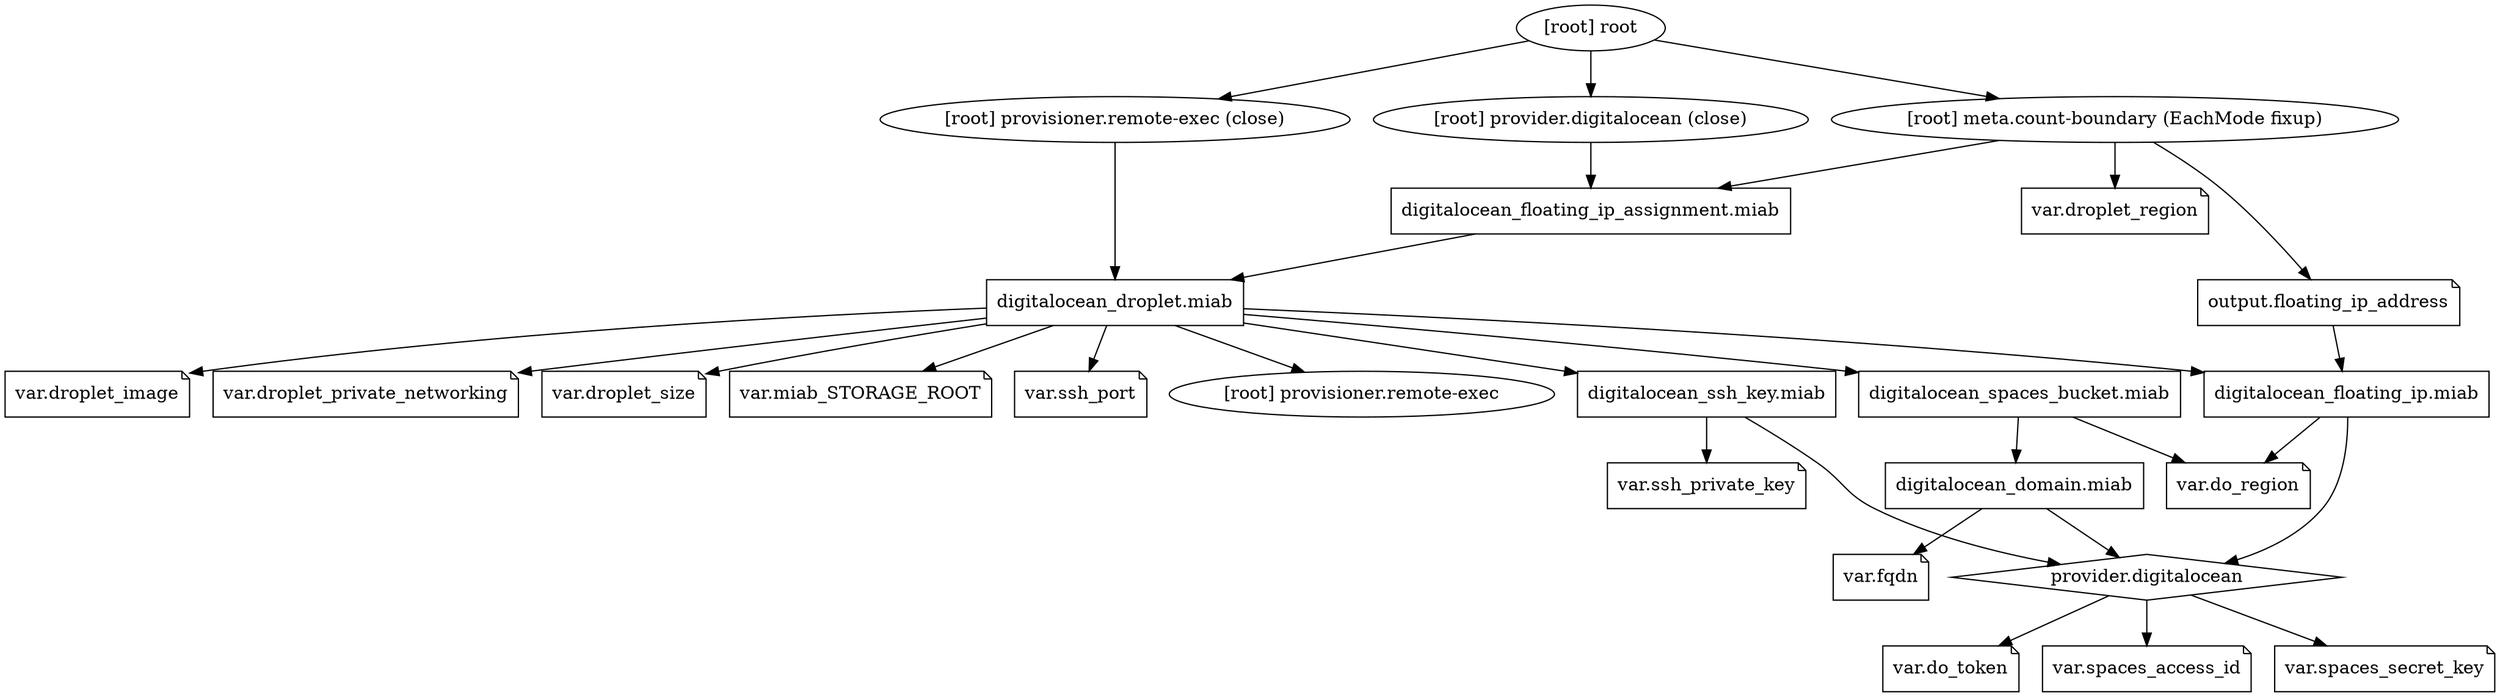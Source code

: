 digraph {
	compound = "true"
	newrank = "true"
	subgraph "root" {
		"[root] digitalocean_domain.miab" [label = "digitalocean_domain.miab", shape = "box"]
		"[root] digitalocean_droplet.miab" [label = "digitalocean_droplet.miab", shape = "box"]
		"[root] digitalocean_floating_ip.miab" [label = "digitalocean_floating_ip.miab", shape = "box"]
		"[root] digitalocean_floating_ip_assignment.miab" [label = "digitalocean_floating_ip_assignment.miab", shape = "box"]
		"[root] digitalocean_spaces_bucket.miab" [label = "digitalocean_spaces_bucket.miab", shape = "box"]
		"[root] digitalocean_ssh_key.miab" [label = "digitalocean_ssh_key.miab", shape = "box"]
		"[root] output.floating_ip_address" [label = "output.floating_ip_address", shape = "note"]
		"[root] provider.digitalocean" [label = "provider.digitalocean", shape = "diamond"]
		"[root] var.do_region" [label = "var.do_region", shape = "note"]
		"[root] var.do_token" [label = "var.do_token", shape = "note"]
		"[root] var.droplet_image" [label = "var.droplet_image", shape = "note"]
		"[root] var.droplet_private_networking" [label = "var.droplet_private_networking", shape = "note"]
		"[root] var.droplet_region" [label = "var.droplet_region", shape = "note"]
		"[root] var.droplet_size" [label = "var.droplet_size", shape = "note"]
		"[root] var.fqdn" [label = "var.fqdn", shape = "note"]
		"[root] var.miab_STORAGE_ROOT" [label = "var.miab_STORAGE_ROOT", shape = "note"]
		"[root] var.spaces_access_id" [label = "var.spaces_access_id", shape = "note"]
		"[root] var.spaces_secret_key" [label = "var.spaces_secret_key", shape = "note"]
		"[root] var.ssh_port" [label = "var.ssh_port", shape = "note"]
		"[root] var.ssh_private_key" [label = "var.ssh_private_key", shape = "note"]
		"[root] digitalocean_domain.miab" -> "[root] provider.digitalocean"
		"[root] digitalocean_domain.miab" -> "[root] var.fqdn"
		"[root] digitalocean_droplet.miab" -> "[root] digitalocean_floating_ip.miab"
		"[root] digitalocean_droplet.miab" -> "[root] digitalocean_spaces_bucket.miab"
		"[root] digitalocean_droplet.miab" -> "[root] digitalocean_ssh_key.miab"
		"[root] digitalocean_droplet.miab" -> "[root] provisioner.remote-exec"
		"[root] digitalocean_droplet.miab" -> "[root] var.droplet_image"
		"[root] digitalocean_droplet.miab" -> "[root] var.droplet_private_networking"
		"[root] digitalocean_droplet.miab" -> "[root] var.droplet_size"
		"[root] digitalocean_droplet.miab" -> "[root] var.miab_STORAGE_ROOT"
		"[root] digitalocean_droplet.miab" -> "[root] var.ssh_port"
		"[root] digitalocean_floating_ip.miab" -> "[root] provider.digitalocean"
		"[root] digitalocean_floating_ip.miab" -> "[root] var.do_region"
		"[root] digitalocean_floating_ip_assignment.miab" -> "[root] digitalocean_droplet.miab"
		"[root] digitalocean_spaces_bucket.miab" -> "[root] digitalocean_domain.miab"
		"[root] digitalocean_spaces_bucket.miab" -> "[root] var.do_region"
		"[root] digitalocean_ssh_key.miab" -> "[root] provider.digitalocean"
		"[root] digitalocean_ssh_key.miab" -> "[root] var.ssh_private_key"
		"[root] meta.count-boundary (EachMode fixup)" -> "[root] digitalocean_floating_ip_assignment.miab"
		"[root] meta.count-boundary (EachMode fixup)" -> "[root] output.floating_ip_address"
		"[root] meta.count-boundary (EachMode fixup)" -> "[root] var.droplet_region"
		"[root] output.floating_ip_address" -> "[root] digitalocean_floating_ip.miab"
		"[root] provider.digitalocean (close)" -> "[root] digitalocean_floating_ip_assignment.miab"
		"[root] provider.digitalocean" -> "[root] var.do_token"
		"[root] provider.digitalocean" -> "[root] var.spaces_access_id"
		"[root] provider.digitalocean" -> "[root] var.spaces_secret_key"
		"[root] provisioner.remote-exec (close)" -> "[root] digitalocean_droplet.miab"
		"[root] root" -> "[root] meta.count-boundary (EachMode fixup)"
		"[root] root" -> "[root] provider.digitalocean (close)"
		"[root] root" -> "[root] provisioner.remote-exec (close)"
	}
}

